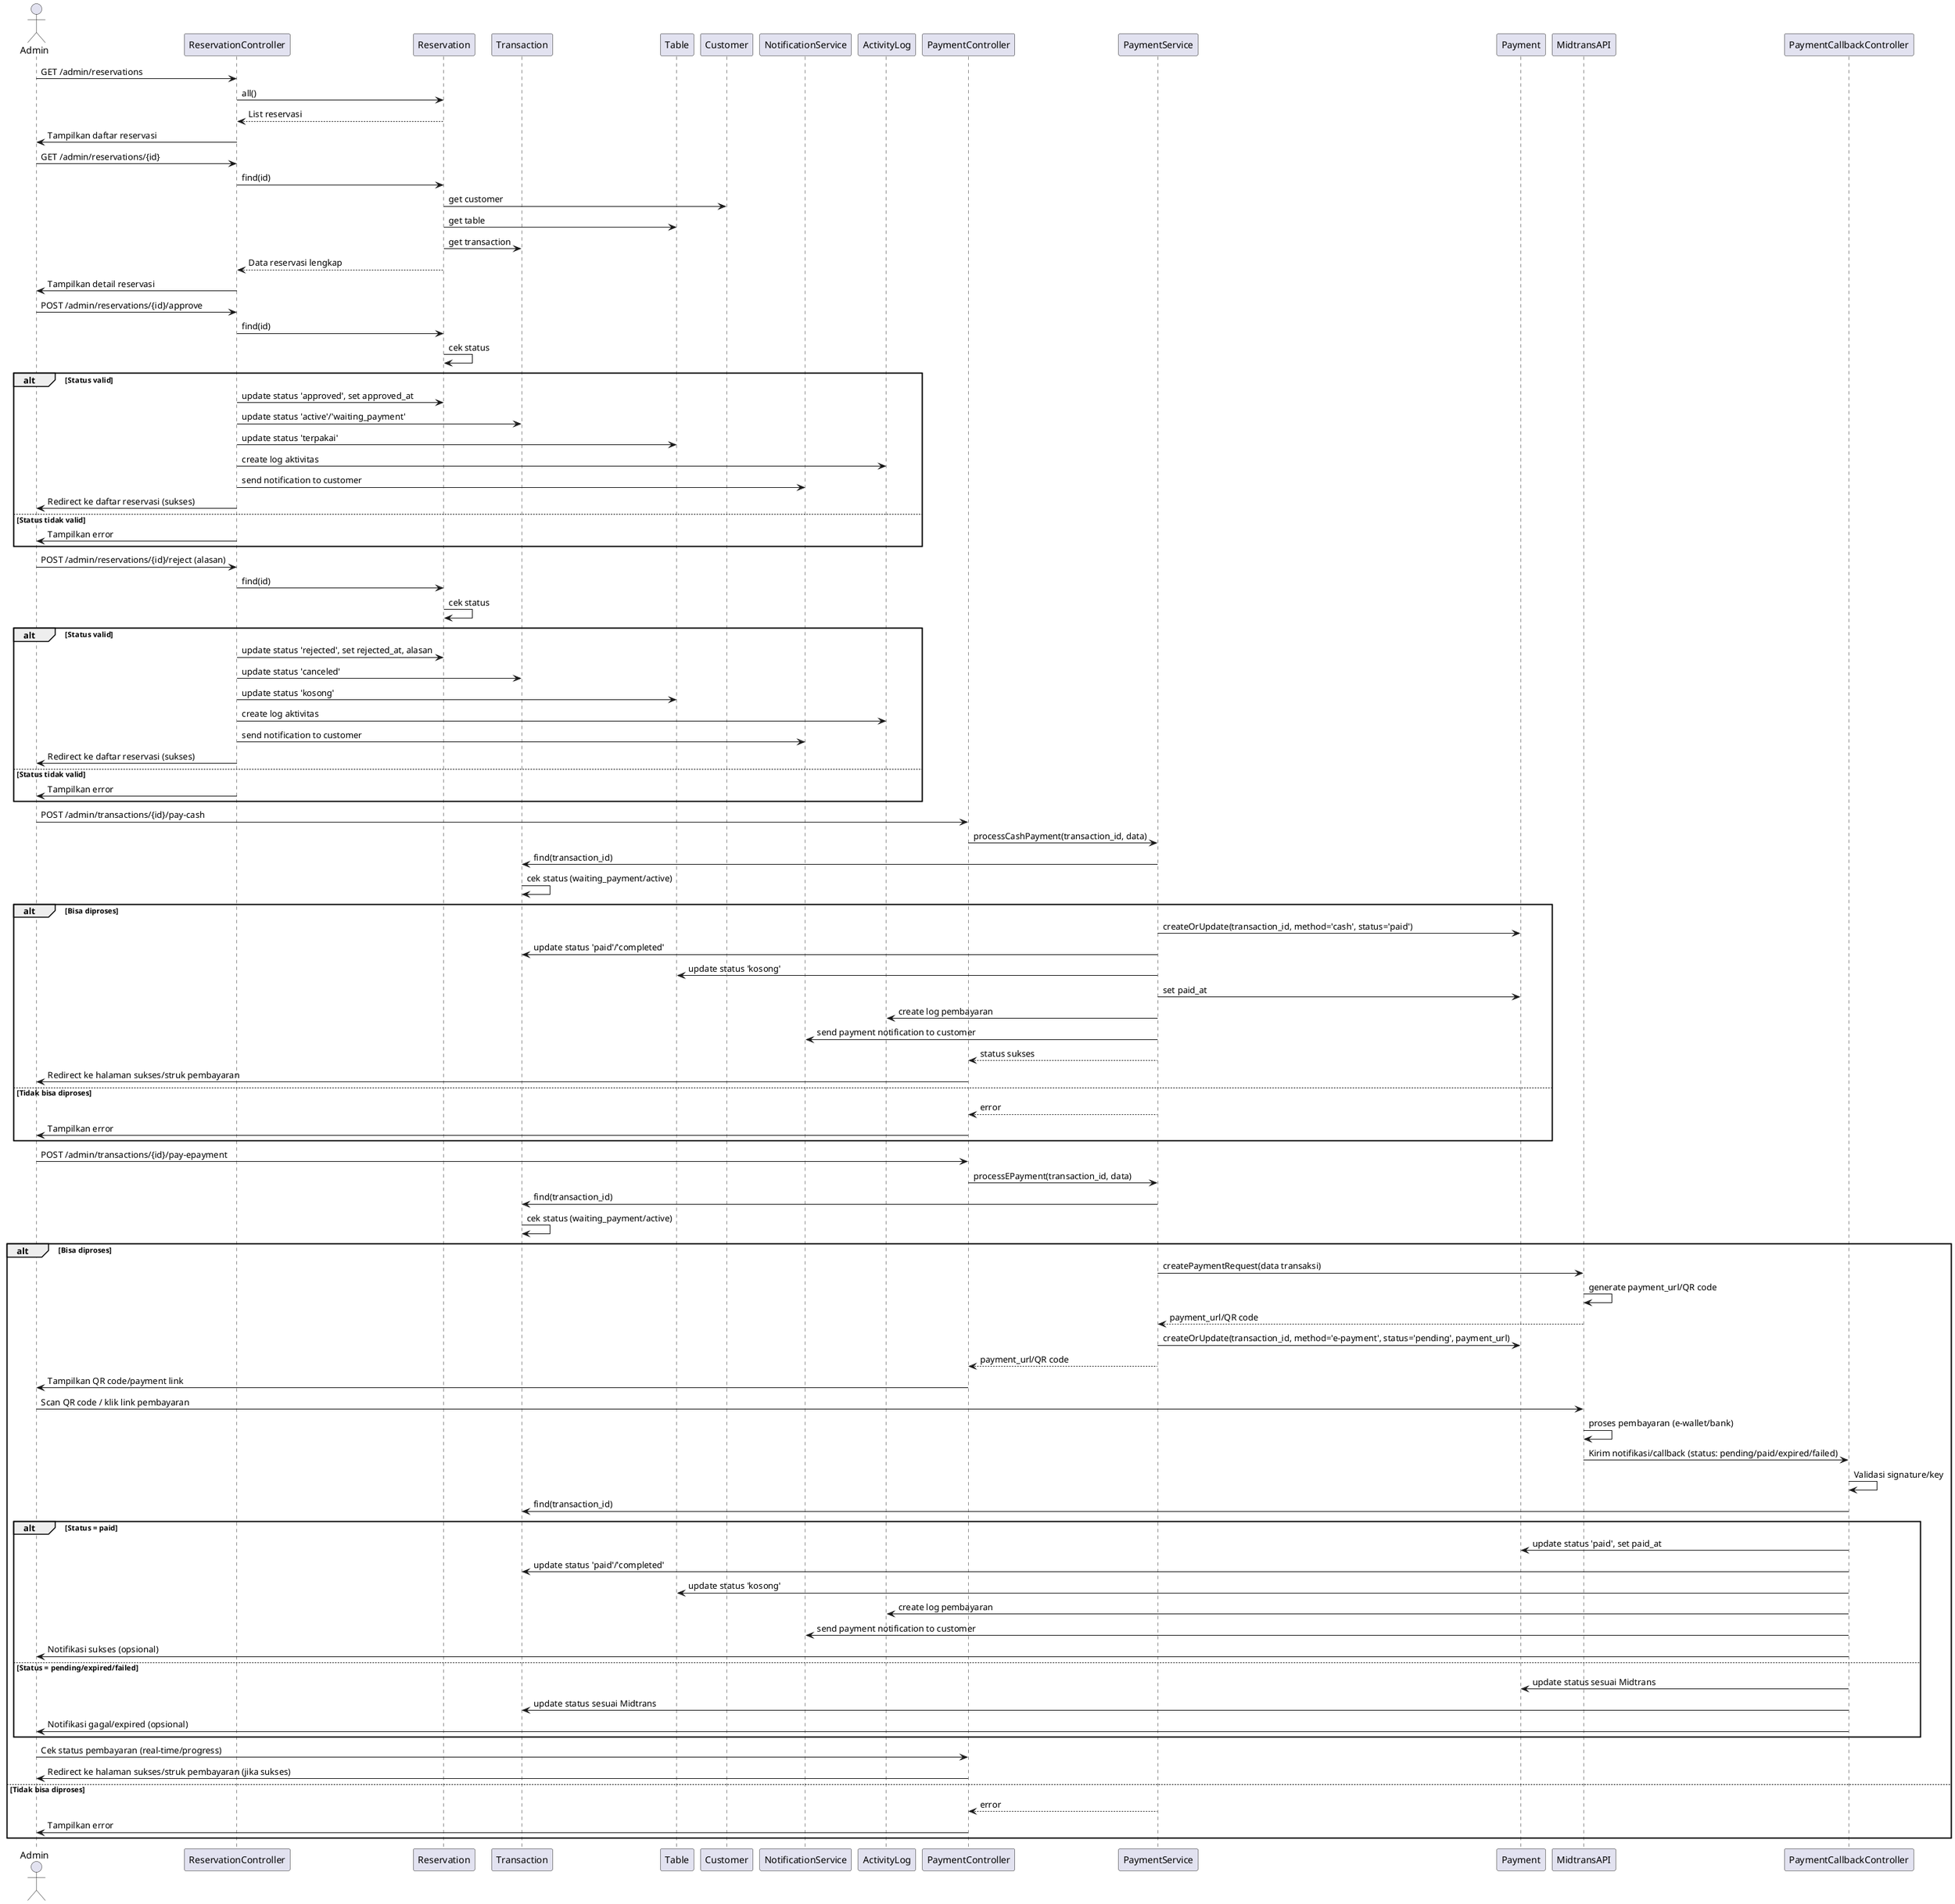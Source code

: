 @startuml Sequence Diagram - Admin Manage Reservation & Payment

actor Admin
participant "ReservationController" as ReservationCtrl
participant "Reservation" as ReservationModel
participant "Transaction" as TransactionModel
participant "Table" as TableModel
participant "Customer" as CustomerModel
participant "NotificationService" as NotifService
participant "ActivityLog" as LogModel
participant "PaymentController" as PaymentCtrl
participant "PaymentService" as PaymentService
participant "Payment" as PaymentModel
participant "MidtransAPI" as Midtrans
participant "PaymentCallbackController" as CallbackCtrl

' === Melihat & Approve/Reject Reservasi ===
Admin -> ReservationCtrl : GET /admin/reservations
ReservationCtrl -> ReservationModel : all()
ReservationModel --> ReservationCtrl : List reservasi
ReservationCtrl -> Admin : Tampilkan daftar reservasi

Admin -> ReservationCtrl : GET /admin/reservations/{id}
ReservationCtrl -> ReservationModel : find(id)
ReservationModel -> CustomerModel : get customer
ReservationModel -> TableModel : get table
ReservationModel -> TransactionModel : get transaction
ReservationModel --> ReservationCtrl : Data reservasi lengkap
ReservationCtrl -> Admin : Tampilkan detail reservasi

Admin -> ReservationCtrl : POST /admin/reservations/{id}/approve
ReservationCtrl -> ReservationModel : find(id)
ReservationModel -> ReservationModel : cek status
alt Status valid
    ReservationCtrl -> ReservationModel : update status 'approved', set approved_at
    ReservationCtrl -> TransactionModel : update status 'active'/'waiting_payment'
    ReservationCtrl -> TableModel : update status 'terpakai'
    ReservationCtrl -> LogModel : create log aktivitas
    ReservationCtrl -> NotifService : send notification to customer
    ReservationCtrl -> Admin : Redirect ke daftar reservasi (sukses)
else Status tidak valid
    ReservationCtrl -> Admin : Tampilkan error
end

Admin -> ReservationCtrl : POST /admin/reservations/{id}/reject (alasan)
ReservationCtrl -> ReservationModel : find(id)
ReservationModel -> ReservationModel : cek status
alt Status valid
    ReservationCtrl -> ReservationModel : update status 'rejected', set rejected_at, alasan
    ReservationCtrl -> TransactionModel : update status 'canceled'
    ReservationCtrl -> TableModel : update status 'kosong'
    ReservationCtrl -> LogModel : create log aktivitas
    ReservationCtrl -> NotifService : send notification to customer
    ReservationCtrl -> Admin : Redirect ke daftar reservasi (sukses)
else Status tidak valid
    ReservationCtrl -> Admin : Tampilkan error
end

' === Proses Pembayaran CASH ===
Admin -> PaymentCtrl : POST /admin/transactions/{id}/pay-cash
PaymentCtrl -> PaymentService : processCashPayment(transaction_id, data)
PaymentService -> TransactionModel : find(transaction_id)
TransactionModel -> TransactionModel : cek status (waiting_payment/active)
alt Bisa diproses
    PaymentService -> PaymentModel : createOrUpdate(transaction_id, method='cash', status='paid')
    PaymentService -> TransactionModel : update status 'paid'/'completed'
    PaymentService -> TableModel : update status 'kosong'
    PaymentService -> PaymentModel : set paid_at
    PaymentService -> LogModel : create log pembayaran
    PaymentService -> NotifService : send payment notification to customer
    PaymentService --> PaymentCtrl : status sukses
    PaymentCtrl -> Admin : Redirect ke halaman sukses/struk pembayaran
else Tidak bisa diproses
    PaymentService --> PaymentCtrl : error
    PaymentCtrl -> Admin : Tampilkan error
end

' === Proses Pembayaran E-PAYMENT ===
Admin -> PaymentCtrl : POST /admin/transactions/{id}/pay-epayment
PaymentCtrl -> PaymentService : processEPayment(transaction_id, data)
PaymentService -> TransactionModel : find(transaction_id)
TransactionModel -> TransactionModel : cek status (waiting_payment/active)
alt Bisa diproses
    PaymentService -> Midtrans : createPaymentRequest(data transaksi)
    Midtrans -> Midtrans : generate payment_url/QR code
    Midtrans --> PaymentService : payment_url/QR code
    PaymentService -> PaymentModel : createOrUpdate(transaction_id, method='e-payment', status='pending', payment_url)
    PaymentService --> PaymentCtrl : payment_url/QR code
    PaymentCtrl -> Admin : Tampilkan QR code/payment link
    Admin -> Midtrans : Scan QR code / klik link pembayaran
    Midtrans -> Midtrans : proses pembayaran (e-wallet/bank)
    Midtrans -> CallbackCtrl : Kirim notifikasi/callback (status: pending/paid/expired/failed)
    CallbackCtrl -> CallbackCtrl : Validasi signature/key
    CallbackCtrl -> TransactionModel : find(transaction_id)
    alt Status = paid
        CallbackCtrl -> PaymentModel : update status 'paid', set paid_at
        CallbackCtrl -> TransactionModel : update status 'paid'/'completed'
        CallbackCtrl -> TableModel : update status 'kosong'
        CallbackCtrl -> LogModel : create log pembayaran
        CallbackCtrl -> NotifService : send payment notification to customer
        CallbackCtrl -> Admin : Notifikasi sukses (opsional)
    else Status = pending/expired/failed
        CallbackCtrl -> PaymentModel : update status sesuai Midtrans
        CallbackCtrl -> TransactionModel : update status sesuai Midtrans
        CallbackCtrl -> Admin : Notifikasi gagal/expired (opsional)
    end
    Admin -> PaymentCtrl : Cek status pembayaran (real-time/progress)
    PaymentCtrl -> Admin : Redirect ke halaman sukses/struk pembayaran (jika sukses)
else Tidak bisa diproses
    PaymentService --> PaymentCtrl : error
    PaymentCtrl -> Admin : Tampilkan error
end

@enduml